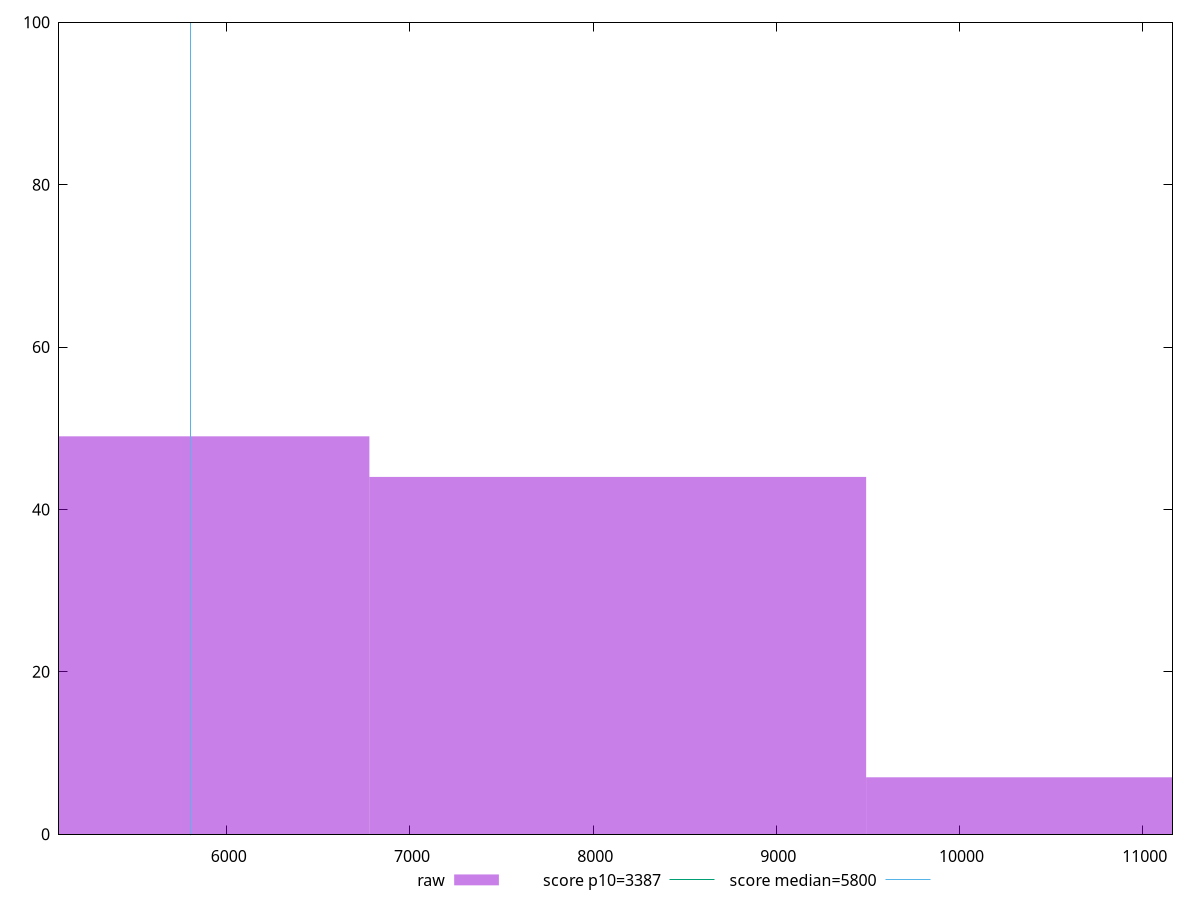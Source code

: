 reset

$raw <<EOF
8134.43650126936 44
5422.9576675129065 49
10845.915335025813 7
EOF

set key outside below
set boxwidth 2711.4788337564532
set xrange [5084.438777987952:11162.276052705263]
set yrange [0:100]
set trange [0:100]
set style fill transparent solid 0.5 noborder

set parametric
set terminal svg size 640, 490 enhanced background rgb 'white'
set output "report_00013_2021-02-09T12-04-24.940Z/speed-index/samples/pages/raw/histogram.svg"

plot $raw title "raw" with boxes, \
     3387,t title "score p10=3387", \
     5800,t title "score median=5800"

reset
